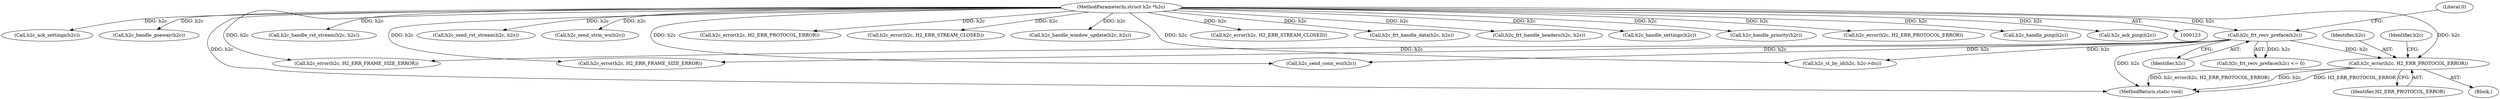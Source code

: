 digraph "0_haproxy_3f0e1ec70173593f4c2b3681b26c04a4ed5fc588@pointer" {
"1000224" [label="(Call,h2c_error(h2c, H2_ERR_PROTOCOL_ERROR))"];
"1000152" [label="(Call,h2c_frt_recv_preface(h2c))"];
"1000124" [label="(MethodParameterIn,struct h2c *h2c)"];
"1000628" [label="(Call,h2c_ack_settings(h2c))"];
"1000753" [label="(Call,h2c_handle_goaway(h2c))"];
"1000854" [label="(Call,h2c_send_conn_wu(h2c))"];
"1000223" [label="(Block,)"];
"1000858" [label="(MethodReturn,static void)"];
"1000153" [label="(Identifier,h2c)"];
"1000740" [label="(Call,h2c_handle_rst_stream(h2c, h2s))"];
"1000151" [label="(Call,h2c_frt_recv_preface(h2c) <= 0)"];
"1000224" [label="(Call,h2c_error(h2c, H2_ERR_PROTOCOL_ERROR))"];
"1000124" [label="(MethodParameterIn,struct h2c *h2c)"];
"1000225" [label="(Identifier,h2c)"];
"1000357" [label="(Call,h2c_error(h2c, H2_ERR_FRAME_SIZE_ERROR))"];
"1000810" [label="(Call,h2c_send_rst_stream(h2c, h2s))"];
"1000716" [label="(Call,h2c_send_strm_wu(h2c))"];
"1000154" [label="(Literal,0)"];
"1000254" [label="(Call,h2c_error(h2c, H2_ERR_FRAME_SIZE_ERROR))"];
"1000152" [label="(Call,h2c_frt_recv_preface(h2c))"];
"1000441" [label="(Call,h2c_error(h2c, H2_ERR_PROTOCOL_ERROR))"];
"1000555" [label="(Call,h2c_error(h2c, H2_ERR_STREAM_CLOSED))"];
"1000662" [label="(Call,h2c_handle_window_update(h2c, h2s))"];
"1000508" [label="(Call,h2c_error(h2c, H2_ERR_STREAM_CLOSED))"];
"1000705" [label="(Call,h2c_frt_handle_data(h2c, h2s))"];
"1000692" [label="(Call,h2c_frt_handle_headers(h2c, h2s))"];
"1000618" [label="(Call,h2c_handle_settings(h2c))"];
"1000728" [label="(Call,h2c_handle_priority(h2c))"];
"1000229" [label="(Identifier,h2c)"];
"1000757" [label="(Call,h2c_error(h2c, H2_ERR_PROTOCOL_ERROR))"];
"1000640" [label="(Call,h2c_handle_ping(h2c))"];
"1000410" [label="(Call,h2c_st_by_id(h2c, h2c->dsi))"];
"1000226" [label="(Identifier,H2_ERR_PROTOCOL_ERROR)"];
"1000650" [label="(Call,h2c_ack_ping(h2c))"];
"1000224" -> "1000223"  [label="AST: "];
"1000224" -> "1000226"  [label="CFG: "];
"1000225" -> "1000224"  [label="AST: "];
"1000226" -> "1000224"  [label="AST: "];
"1000229" -> "1000224"  [label="CFG: "];
"1000224" -> "1000858"  [label="DDG: h2c"];
"1000224" -> "1000858"  [label="DDG: H2_ERR_PROTOCOL_ERROR"];
"1000224" -> "1000858"  [label="DDG: h2c_error(h2c, H2_ERR_PROTOCOL_ERROR)"];
"1000152" -> "1000224"  [label="DDG: h2c"];
"1000124" -> "1000224"  [label="DDG: h2c"];
"1000152" -> "1000151"  [label="AST: "];
"1000152" -> "1000153"  [label="CFG: "];
"1000153" -> "1000152"  [label="AST: "];
"1000154" -> "1000152"  [label="CFG: "];
"1000152" -> "1000858"  [label="DDG: h2c"];
"1000152" -> "1000151"  [label="DDG: h2c"];
"1000124" -> "1000152"  [label="DDG: h2c"];
"1000152" -> "1000254"  [label="DDG: h2c"];
"1000152" -> "1000357"  [label="DDG: h2c"];
"1000152" -> "1000410"  [label="DDG: h2c"];
"1000152" -> "1000854"  [label="DDG: h2c"];
"1000124" -> "1000123"  [label="AST: "];
"1000124" -> "1000858"  [label="DDG: h2c"];
"1000124" -> "1000254"  [label="DDG: h2c"];
"1000124" -> "1000357"  [label="DDG: h2c"];
"1000124" -> "1000410"  [label="DDG: h2c"];
"1000124" -> "1000441"  [label="DDG: h2c"];
"1000124" -> "1000508"  [label="DDG: h2c"];
"1000124" -> "1000555"  [label="DDG: h2c"];
"1000124" -> "1000618"  [label="DDG: h2c"];
"1000124" -> "1000628"  [label="DDG: h2c"];
"1000124" -> "1000640"  [label="DDG: h2c"];
"1000124" -> "1000650"  [label="DDG: h2c"];
"1000124" -> "1000662"  [label="DDG: h2c"];
"1000124" -> "1000692"  [label="DDG: h2c"];
"1000124" -> "1000705"  [label="DDG: h2c"];
"1000124" -> "1000716"  [label="DDG: h2c"];
"1000124" -> "1000728"  [label="DDG: h2c"];
"1000124" -> "1000740"  [label="DDG: h2c"];
"1000124" -> "1000753"  [label="DDG: h2c"];
"1000124" -> "1000757"  [label="DDG: h2c"];
"1000124" -> "1000810"  [label="DDG: h2c"];
"1000124" -> "1000854"  [label="DDG: h2c"];
}
